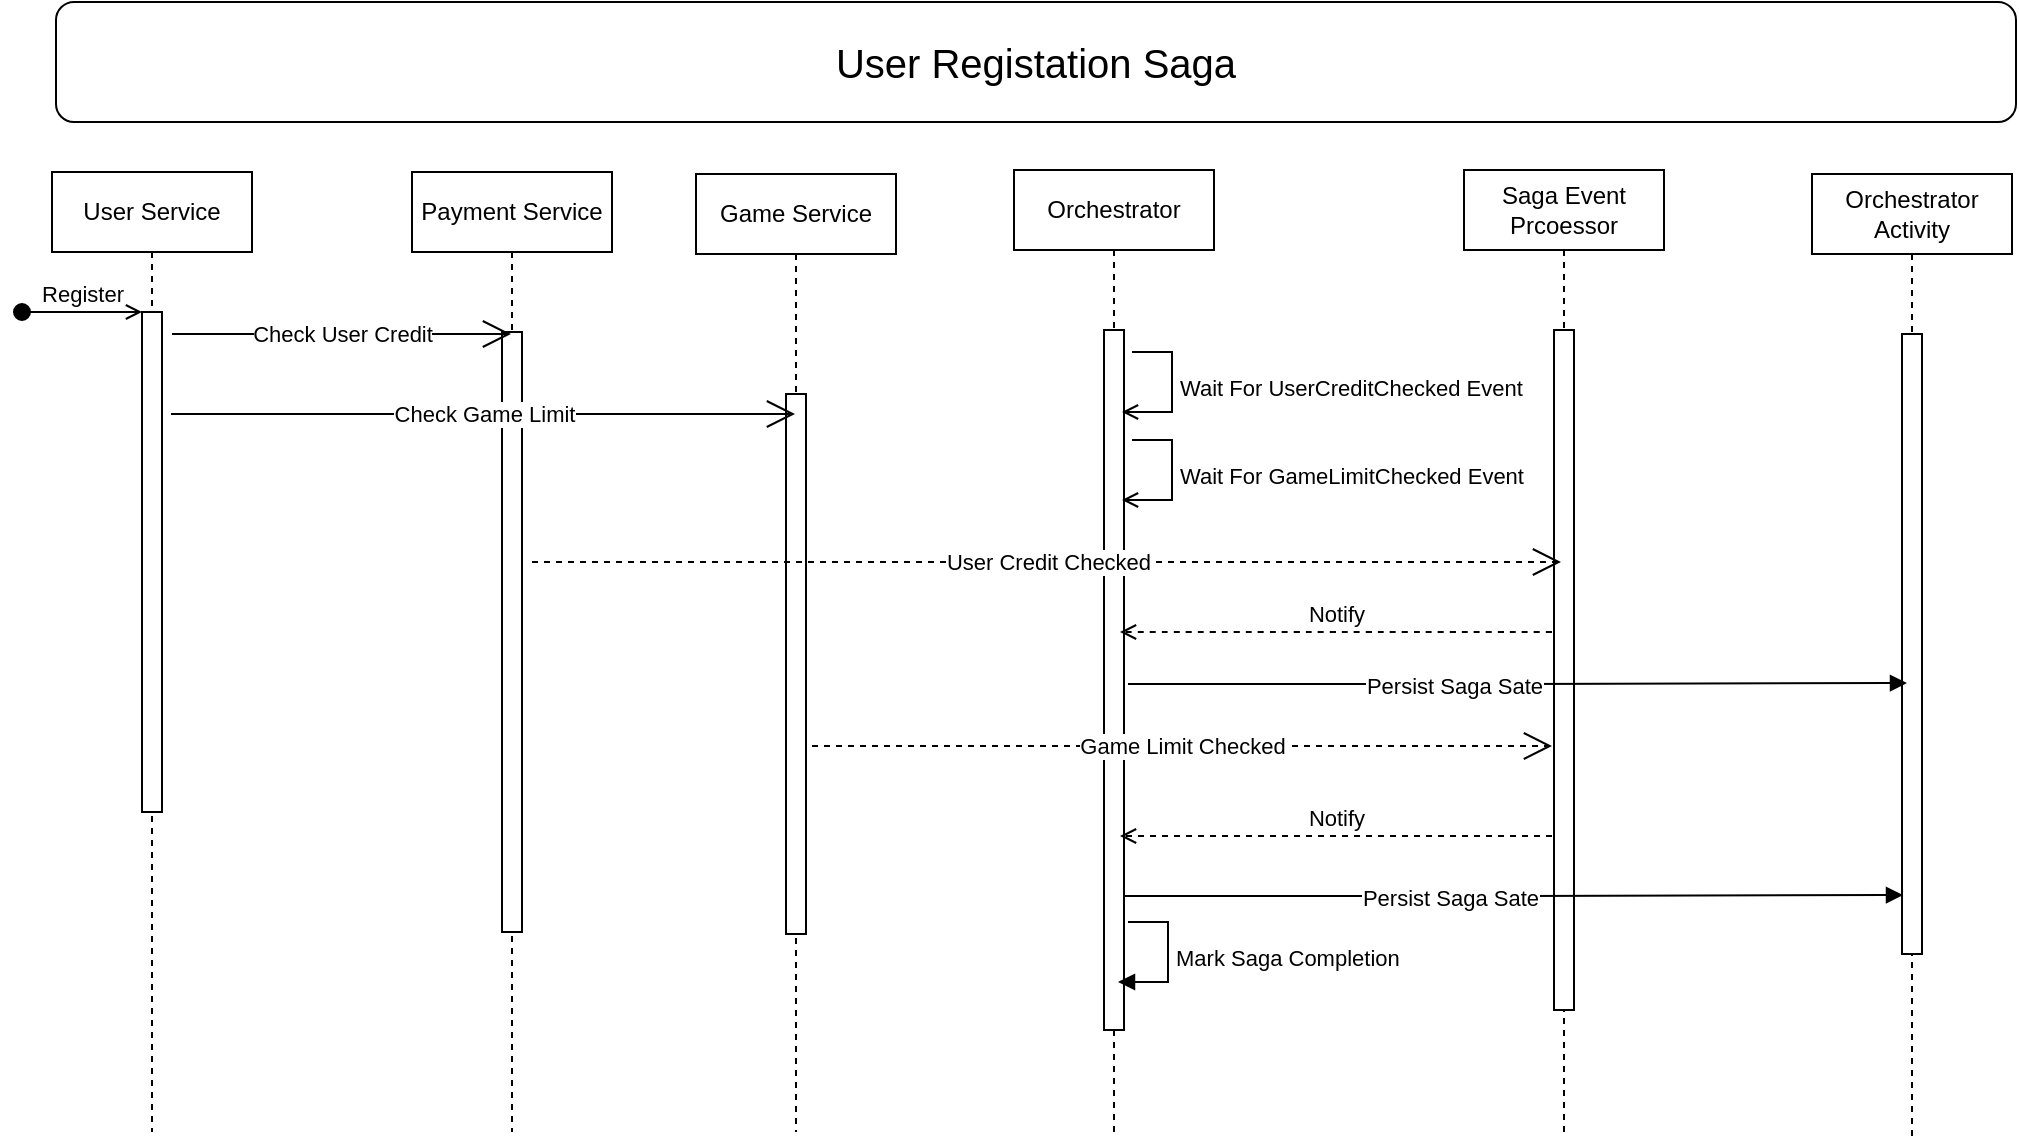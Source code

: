 <mxfile version="21.6.2" type="github">
  <diagram name="Page-1" id="2YBvvXClWsGukQMizWep">
    <mxGraphModel dx="1434" dy="754" grid="1" gridSize="10" guides="1" tooltips="1" connect="1" arrows="1" fold="1" page="1" pageScale="1" pageWidth="850" pageHeight="1100" math="0" shadow="0">
      <root>
        <mxCell id="0" />
        <mxCell id="1" parent="0" />
        <mxCell id="aM9ryv3xv72pqoxQDRHE-1" value="User Service" style="shape=umlLifeline;perimeter=lifelinePerimeter;whiteSpace=wrap;html=1;container=0;dropTarget=0;collapsible=0;recursiveResize=0;outlineConnect=0;portConstraint=eastwest;newEdgeStyle={&quot;edgeStyle&quot;:&quot;elbowEdgeStyle&quot;,&quot;elbow&quot;:&quot;vertical&quot;,&quot;curved&quot;:0,&quot;rounded&quot;:0};" parent="1" vertex="1">
          <mxGeometry x="148" y="105" width="100" height="480" as="geometry" />
        </mxCell>
        <mxCell id="aM9ryv3xv72pqoxQDRHE-2" value="" style="html=1;points=[];perimeter=orthogonalPerimeter;outlineConnect=0;targetShapes=umlLifeline;portConstraint=eastwest;newEdgeStyle={&quot;edgeStyle&quot;:&quot;elbowEdgeStyle&quot;,&quot;elbow&quot;:&quot;vertical&quot;,&quot;curved&quot;:0,&quot;rounded&quot;:0};" parent="aM9ryv3xv72pqoxQDRHE-1" vertex="1">
          <mxGeometry x="45" y="70" width="10" height="250" as="geometry" />
        </mxCell>
        <mxCell id="aM9ryv3xv72pqoxQDRHE-3" value="Register" style="html=1;verticalAlign=bottom;startArrow=oval;endArrow=open;startSize=8;edgeStyle=elbowEdgeStyle;elbow=vertical;curved=0;rounded=0;endFill=0;" parent="aM9ryv3xv72pqoxQDRHE-1" target="aM9ryv3xv72pqoxQDRHE-2" edge="1">
          <mxGeometry relative="1" as="geometry">
            <mxPoint x="-15" y="70" as="sourcePoint" />
          </mxGeometry>
        </mxCell>
        <mxCell id="aM9ryv3xv72pqoxQDRHE-5" value="Payment Service" style="shape=umlLifeline;perimeter=lifelinePerimeter;whiteSpace=wrap;html=1;container=0;dropTarget=0;collapsible=0;recursiveResize=0;outlineConnect=0;portConstraint=eastwest;newEdgeStyle={&quot;edgeStyle&quot;:&quot;elbowEdgeStyle&quot;,&quot;elbow&quot;:&quot;vertical&quot;,&quot;curved&quot;:0,&quot;rounded&quot;:0};" parent="1" vertex="1">
          <mxGeometry x="328" y="105" width="100" height="480" as="geometry" />
        </mxCell>
        <mxCell id="aM9ryv3xv72pqoxQDRHE-6" value="" style="html=1;points=[];perimeter=orthogonalPerimeter;outlineConnect=0;targetShapes=umlLifeline;portConstraint=eastwest;newEdgeStyle={&quot;edgeStyle&quot;:&quot;elbowEdgeStyle&quot;,&quot;elbow&quot;:&quot;vertical&quot;,&quot;curved&quot;:0,&quot;rounded&quot;:0};" parent="aM9ryv3xv72pqoxQDRHE-5" vertex="1">
          <mxGeometry x="45" y="80" width="10" height="300" as="geometry" />
        </mxCell>
        <mxCell id="jlN3hPBVuA4AhZvyaTU4-1" value="Game Service" style="shape=umlLifeline;perimeter=lifelinePerimeter;whiteSpace=wrap;html=1;container=0;dropTarget=0;collapsible=0;recursiveResize=0;outlineConnect=0;portConstraint=eastwest;newEdgeStyle={&quot;edgeStyle&quot;:&quot;elbowEdgeStyle&quot;,&quot;elbow&quot;:&quot;vertical&quot;,&quot;curved&quot;:0,&quot;rounded&quot;:0};" parent="1" vertex="1">
          <mxGeometry x="470" y="106" width="100" height="479" as="geometry" />
        </mxCell>
        <mxCell id="jlN3hPBVuA4AhZvyaTU4-2" value="" style="html=1;points=[];perimeter=orthogonalPerimeter;outlineConnect=0;targetShapes=umlLifeline;portConstraint=eastwest;newEdgeStyle={&quot;edgeStyle&quot;:&quot;elbowEdgeStyle&quot;,&quot;elbow&quot;:&quot;vertical&quot;,&quot;curved&quot;:0,&quot;rounded&quot;:0};" parent="jlN3hPBVuA4AhZvyaTU4-1" vertex="1">
          <mxGeometry x="45" y="110" width="10" height="270" as="geometry" />
        </mxCell>
        <mxCell id="jlN3hPBVuA4AhZvyaTU4-5" value="Saga Event Prcoessor" style="shape=umlLifeline;perimeter=lifelinePerimeter;whiteSpace=wrap;html=1;container=0;dropTarget=0;collapsible=0;recursiveResize=0;outlineConnect=0;portConstraint=eastwest;newEdgeStyle={&quot;edgeStyle&quot;:&quot;elbowEdgeStyle&quot;,&quot;elbow&quot;:&quot;vertical&quot;,&quot;curved&quot;:0,&quot;rounded&quot;:0};" parent="1" vertex="1">
          <mxGeometry x="854" y="104" width="100" height="481" as="geometry" />
        </mxCell>
        <mxCell id="jlN3hPBVuA4AhZvyaTU4-6" value="" style="html=1;points=[];perimeter=orthogonalPerimeter;outlineConnect=0;targetShapes=umlLifeline;portConstraint=eastwest;newEdgeStyle={&quot;edgeStyle&quot;:&quot;elbowEdgeStyle&quot;,&quot;elbow&quot;:&quot;vertical&quot;,&quot;curved&quot;:0,&quot;rounded&quot;:0};" parent="jlN3hPBVuA4AhZvyaTU4-5" vertex="1">
          <mxGeometry x="45" y="80" width="10" height="340" as="geometry" />
        </mxCell>
        <mxCell id="jlN3hPBVuA4AhZvyaTU4-7" value="Orchestrator" style="shape=umlLifeline;perimeter=lifelinePerimeter;whiteSpace=wrap;html=1;container=0;dropTarget=0;collapsible=0;recursiveResize=0;outlineConnect=0;portConstraint=eastwest;newEdgeStyle={&quot;edgeStyle&quot;:&quot;elbowEdgeStyle&quot;,&quot;elbow&quot;:&quot;vertical&quot;,&quot;curved&quot;:0,&quot;rounded&quot;:0};" parent="1" vertex="1">
          <mxGeometry x="629" y="104" width="100" height="481" as="geometry" />
        </mxCell>
        <mxCell id="jlN3hPBVuA4AhZvyaTU4-8" value="" style="html=1;points=[];perimeter=orthogonalPerimeter;outlineConnect=0;targetShapes=umlLifeline;portConstraint=eastwest;newEdgeStyle={&quot;edgeStyle&quot;:&quot;elbowEdgeStyle&quot;,&quot;elbow&quot;:&quot;vertical&quot;,&quot;curved&quot;:0,&quot;rounded&quot;:0};" parent="jlN3hPBVuA4AhZvyaTU4-7" vertex="1">
          <mxGeometry x="45" y="80" width="10" height="350" as="geometry" />
        </mxCell>
        <mxCell id="jlN3hPBVuA4AhZvyaTU4-10" value="Wait For UserCreditChecked Event" style="html=1;align=left;spacingLeft=2;endArrow=open;rounded=0;edgeStyle=orthogonalEdgeStyle;curved=0;rounded=0;endFill=0;" parent="1" edge="1">
          <mxGeometry relative="1" as="geometry">
            <mxPoint x="688" y="195" as="sourcePoint" />
            <Array as="points">
              <mxPoint x="708" y="225" />
            </Array>
            <mxPoint x="683" y="225" as="targetPoint" />
          </mxGeometry>
        </mxCell>
        <mxCell id="jlN3hPBVuA4AhZvyaTU4-11" value="Wait For GameLimitChecked Event" style="html=1;align=left;spacingLeft=2;endArrow=open;rounded=0;edgeStyle=orthogonalEdgeStyle;curved=0;rounded=0;endFill=0;" parent="1" edge="1">
          <mxGeometry relative="1" as="geometry">
            <mxPoint x="688" y="239" as="sourcePoint" />
            <Array as="points">
              <mxPoint x="708" y="269" />
            </Array>
            <mxPoint x="683" y="269" as="targetPoint" />
          </mxGeometry>
        </mxCell>
        <mxCell id="jlN3hPBVuA4AhZvyaTU4-16" value="Orchestrator Activity" style="shape=umlLifeline;perimeter=lifelinePerimeter;whiteSpace=wrap;html=1;container=0;dropTarget=0;collapsible=0;recursiveResize=0;outlineConnect=0;portConstraint=eastwest;newEdgeStyle={&quot;edgeStyle&quot;:&quot;elbowEdgeStyle&quot;,&quot;elbow&quot;:&quot;vertical&quot;,&quot;curved&quot;:0,&quot;rounded&quot;:0};" parent="1" vertex="1">
          <mxGeometry x="1028" y="106" width="100" height="481" as="geometry" />
        </mxCell>
        <mxCell id="jlN3hPBVuA4AhZvyaTU4-17" value="" style="html=1;points=[];perimeter=orthogonalPerimeter;outlineConnect=0;targetShapes=umlLifeline;portConstraint=eastwest;newEdgeStyle={&quot;edgeStyle&quot;:&quot;elbowEdgeStyle&quot;,&quot;elbow&quot;:&quot;vertical&quot;,&quot;curved&quot;:0,&quot;rounded&quot;:0};" parent="jlN3hPBVuA4AhZvyaTU4-16" vertex="1">
          <mxGeometry x="45" y="80" width="10" height="310" as="geometry" />
        </mxCell>
        <mxCell id="jlN3hPBVuA4AhZvyaTU4-18" value="Notify " style="html=1;verticalAlign=bottom;endArrow=open;edgeStyle=elbowEdgeStyle;elbow=horizontal;curved=1;endFill=0;dashed=1;" parent="1" edge="1">
          <mxGeometry relative="1" as="geometry">
            <mxPoint x="898" y="335" as="sourcePoint" />
            <Array as="points">
              <mxPoint x="696" y="335" />
            </Array>
            <mxPoint x="682" y="335" as="targetPoint" />
            <mxPoint as="offset" />
          </mxGeometry>
        </mxCell>
        <mxCell id="jlN3hPBVuA4AhZvyaTU4-19" value="Notify " style="html=1;verticalAlign=bottom;endArrow=open;edgeStyle=elbowEdgeStyle;elbow=horizontal;curved=0;rounded=0;endFill=0;dashed=1;" parent="1" edge="1">
          <mxGeometry relative="1" as="geometry">
            <mxPoint x="898" y="437" as="sourcePoint" />
            <Array as="points">
              <mxPoint x="696" y="437" />
            </Array>
            <mxPoint x="682" y="437" as="targetPoint" />
            <mxPoint as="offset" />
          </mxGeometry>
        </mxCell>
        <mxCell id="jlN3hPBVuA4AhZvyaTU4-20" value="Persist Saga Sate" style="html=1;verticalAlign=bottom;endArrow=block;edgeStyle=elbowEdgeStyle;elbow=horizontal;curved=0;rounded=0;" parent="1" edge="1">
          <mxGeometry x="-0.164" y="-10" relative="1" as="geometry">
            <mxPoint x="686" y="361" as="sourcePoint" />
            <Array as="points" />
            <mxPoint x="1075.5" y="360.5" as="targetPoint" />
            <mxPoint as="offset" />
          </mxGeometry>
        </mxCell>
        <mxCell id="jlN3hPBVuA4AhZvyaTU4-21" value="Persist Saga Sate" style="html=1;verticalAlign=bottom;endArrow=block;edgeStyle=elbowEdgeStyle;elbow=horizontal;curved=0;rounded=0;" parent="1" edge="1">
          <mxGeometry x="-0.164" y="-10" relative="1" as="geometry">
            <mxPoint x="684" y="467" as="sourcePoint" />
            <Array as="points" />
            <mxPoint x="1073.5" y="466.5" as="targetPoint" />
            <mxPoint as="offset" />
          </mxGeometry>
        </mxCell>
        <mxCell id="jlN3hPBVuA4AhZvyaTU4-22" value="Mark Saga Completion" style="html=1;align=left;spacingLeft=2;endArrow=block;rounded=0;edgeStyle=orthogonalEdgeStyle;curved=0;rounded=0;" parent="1" edge="1">
          <mxGeometry relative="1" as="geometry">
            <mxPoint x="686" y="480" as="sourcePoint" />
            <Array as="points">
              <mxPoint x="706" y="510" />
            </Array>
            <mxPoint x="681" y="510" as="targetPoint" />
          </mxGeometry>
        </mxCell>
        <mxCell id="jlN3hPBVuA4AhZvyaTU4-25" value="Check User Credit" style="endArrow=open;endSize=12;html=1;rounded=0;" parent="1" edge="1">
          <mxGeometry width="160" relative="1" as="geometry">
            <mxPoint x="208" y="186" as="sourcePoint" />
            <mxPoint x="377.5" y="186" as="targetPoint" />
            <Array as="points" />
          </mxGeometry>
        </mxCell>
        <mxCell id="jlN3hPBVuA4AhZvyaTU4-26" value="Check Game Limit" style="endArrow=open;endSize=12;html=1;rounded=0;" parent="1" target="jlN3hPBVuA4AhZvyaTU4-1" edge="1">
          <mxGeometry width="160" relative="1" as="geometry">
            <mxPoint x="207.5" y="226" as="sourcePoint" />
            <mxPoint x="387.5" y="226" as="targetPoint" />
            <Array as="points" />
          </mxGeometry>
        </mxCell>
        <mxCell id="jlN3hPBVuA4AhZvyaTU4-27" value="User Credit Checked" style="endArrow=open;endSize=12;dashed=1;html=1;rounded=0;" parent="1" edge="1">
          <mxGeometry width="160" relative="1" as="geometry">
            <mxPoint x="388" y="300" as="sourcePoint" />
            <mxPoint x="902.5" y="300" as="targetPoint" />
            <Array as="points" />
          </mxGeometry>
        </mxCell>
        <mxCell id="jlN3hPBVuA4AhZvyaTU4-28" value="Game Limit Checked" style="endArrow=open;endSize=12;dashed=1;html=1;rounded=0;" parent="1" edge="1">
          <mxGeometry x="-0.001" width="160" relative="1" as="geometry">
            <mxPoint x="528" y="392" as="sourcePoint" />
            <mxPoint x="898" y="392" as="targetPoint" />
            <Array as="points" />
            <mxPoint as="offset" />
          </mxGeometry>
        </mxCell>
        <mxCell id="5l1q06YfkNuyfl98iNRS-1" value="&lt;font style=&quot;font-size: 20px;&quot;&gt;User Registation Saga&lt;/font&gt;" style="rounded=1;whiteSpace=wrap;html=1;" vertex="1" parent="1">
          <mxGeometry x="150" y="20" width="980" height="60" as="geometry" />
        </mxCell>
      </root>
    </mxGraphModel>
  </diagram>
</mxfile>
